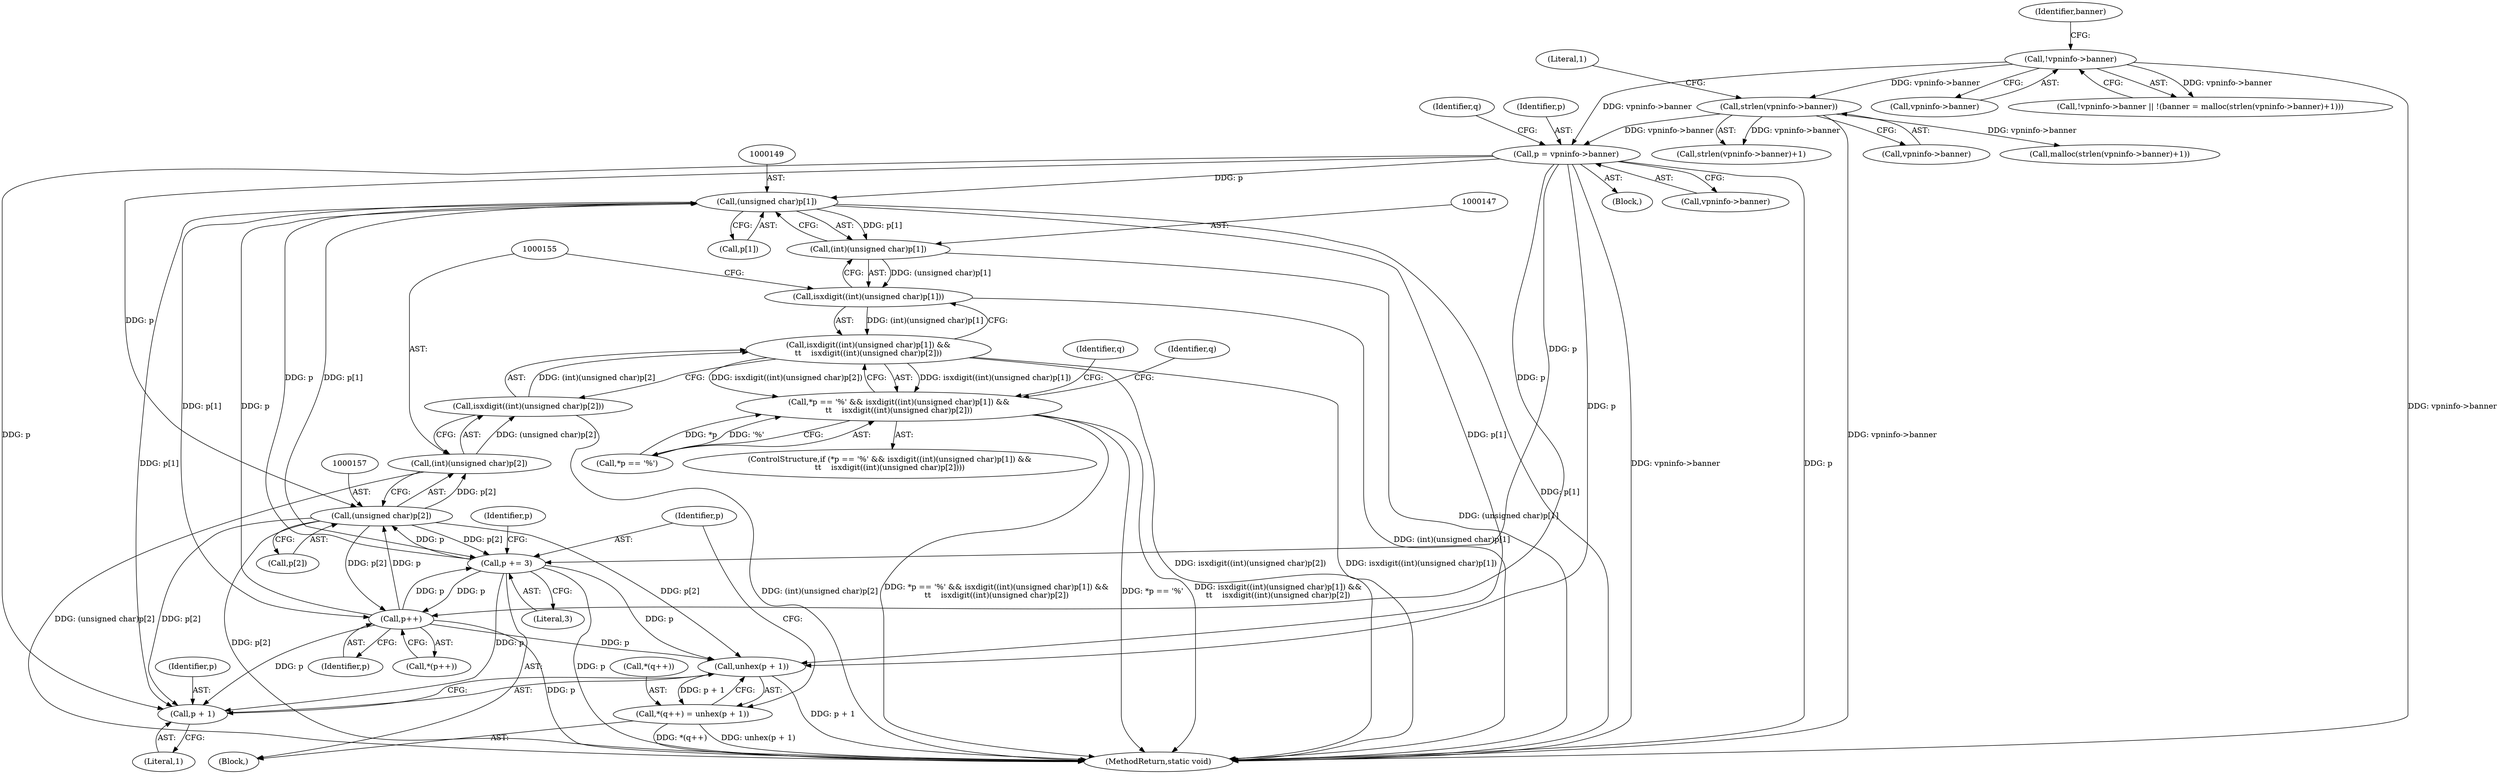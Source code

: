digraph "0_infradead_14cae65318d3ef1f7d449e463b72b6934e82f1c2@pointer" {
"1000126" [label="(Call,p = vpninfo->banner)"];
"1000117" [label="(Call,strlen(vpninfo->banner))"];
"1000108" [label="(Call,!vpninfo->banner)"];
"1000148" [label="(Call,(unsigned char)p[1])"];
"1000146" [label="(Call,(int)(unsigned char)p[1])"];
"1000145" [label="(Call,isxdigit((int)(unsigned char)p[1]))"];
"1000144" [label="(Call,isxdigit((int)(unsigned char)p[1]) &&\n\t\t    isxdigit((int)(unsigned char)p[2]))"];
"1000139" [label="(Call,*p == '%' && isxdigit((int)(unsigned char)p[1]) &&\n\t\t    isxdigit((int)(unsigned char)p[2]))"];
"1000166" [label="(Call,unhex(p + 1))"];
"1000162" [label="(Call,*(q++) = unhex(p + 1))"];
"1000167" [label="(Call,p + 1)"];
"1000170" [label="(Call,p += 3)"];
"1000156" [label="(Call,(unsigned char)p[2])"];
"1000154" [label="(Call,(int)(unsigned char)p[2])"];
"1000153" [label="(Call,isxdigit((int)(unsigned char)p[2]))"];
"1000179" [label="(Call,p++)"];
"1000161" [label="(Block,)"];
"1000138" [label="(ControlStructure,if (*p == '%' && isxdigit((int)(unsigned char)p[1]) &&\n\t\t    isxdigit((int)(unsigned char)p[2])))"];
"1000170" [label="(Call,p += 3)"];
"1000191" [label="(MethodReturn,static void)"];
"1000165" [label="(Identifier,q)"];
"1000153" [label="(Call,isxdigit((int)(unsigned char)p[2]))"];
"1000180" [label="(Identifier,p)"];
"1000163" [label="(Call,*(q++))"];
"1000156" [label="(Call,(unsigned char)p[2])"];
"1000177" [label="(Identifier,q)"];
"1000146" [label="(Call,(int)(unsigned char)p[1])"];
"1000127" [label="(Identifier,p)"];
"1000150" [label="(Call,p[1])"];
"1000179" [label="(Call,p++)"];
"1000144" [label="(Call,isxdigit((int)(unsigned char)p[1]) &&\n\t\t    isxdigit((int)(unsigned char)p[2]))"];
"1000114" [label="(Identifier,banner)"];
"1000136" [label="(Identifier,p)"];
"1000145" [label="(Call,isxdigit((int)(unsigned char)p[1]))"];
"1000158" [label="(Call,p[2])"];
"1000154" [label="(Call,(int)(unsigned char)p[2])"];
"1000167" [label="(Call,p + 1)"];
"1000109" [label="(Call,vpninfo->banner)"];
"1000126" [label="(Call,p = vpninfo->banner)"];
"1000148" [label="(Call,(unsigned char)p[1])"];
"1000162" [label="(Call,*(q++) = unhex(p + 1))"];
"1000178" [label="(Call,*(p++))"];
"1000117" [label="(Call,strlen(vpninfo->banner))"];
"1000107" [label="(Call,!vpninfo->banner || !(banner = malloc(strlen(vpninfo->banner)+1)))"];
"1000169" [label="(Literal,1)"];
"1000108" [label="(Call,!vpninfo->banner)"];
"1000140" [label="(Call,*p == '%')"];
"1000121" [label="(Literal,1)"];
"1000115" [label="(Call,malloc(strlen(vpninfo->banner)+1))"];
"1000132" [label="(Identifier,q)"];
"1000116" [label="(Call,strlen(vpninfo->banner)+1)"];
"1000139" [label="(Call,*p == '%' && isxdigit((int)(unsigned char)p[1]) &&\n\t\t    isxdigit((int)(unsigned char)p[2]))"];
"1000102" [label="(Block,)"];
"1000128" [label="(Call,vpninfo->banner)"];
"1000171" [label="(Identifier,p)"];
"1000168" [label="(Identifier,p)"];
"1000166" [label="(Call,unhex(p + 1))"];
"1000172" [label="(Literal,3)"];
"1000118" [label="(Call,vpninfo->banner)"];
"1000126" -> "1000102"  [label="AST: "];
"1000126" -> "1000128"  [label="CFG: "];
"1000127" -> "1000126"  [label="AST: "];
"1000128" -> "1000126"  [label="AST: "];
"1000132" -> "1000126"  [label="CFG: "];
"1000126" -> "1000191"  [label="DDG: p"];
"1000126" -> "1000191"  [label="DDG: vpninfo->banner"];
"1000117" -> "1000126"  [label="DDG: vpninfo->banner"];
"1000108" -> "1000126"  [label="DDG: vpninfo->banner"];
"1000126" -> "1000148"  [label="DDG: p"];
"1000126" -> "1000156"  [label="DDG: p"];
"1000126" -> "1000166"  [label="DDG: p"];
"1000126" -> "1000167"  [label="DDG: p"];
"1000126" -> "1000170"  [label="DDG: p"];
"1000126" -> "1000179"  [label="DDG: p"];
"1000117" -> "1000116"  [label="AST: "];
"1000117" -> "1000118"  [label="CFG: "];
"1000118" -> "1000117"  [label="AST: "];
"1000121" -> "1000117"  [label="CFG: "];
"1000117" -> "1000191"  [label="DDG: vpninfo->banner"];
"1000117" -> "1000115"  [label="DDG: vpninfo->banner"];
"1000117" -> "1000116"  [label="DDG: vpninfo->banner"];
"1000108" -> "1000117"  [label="DDG: vpninfo->banner"];
"1000108" -> "1000107"  [label="AST: "];
"1000108" -> "1000109"  [label="CFG: "];
"1000109" -> "1000108"  [label="AST: "];
"1000114" -> "1000108"  [label="CFG: "];
"1000107" -> "1000108"  [label="CFG: "];
"1000108" -> "1000191"  [label="DDG: vpninfo->banner"];
"1000108" -> "1000107"  [label="DDG: vpninfo->banner"];
"1000148" -> "1000146"  [label="AST: "];
"1000148" -> "1000150"  [label="CFG: "];
"1000149" -> "1000148"  [label="AST: "];
"1000150" -> "1000148"  [label="AST: "];
"1000146" -> "1000148"  [label="CFG: "];
"1000148" -> "1000191"  [label="DDG: p[1]"];
"1000148" -> "1000146"  [label="DDG: p[1]"];
"1000179" -> "1000148"  [label="DDG: p"];
"1000170" -> "1000148"  [label="DDG: p"];
"1000148" -> "1000166"  [label="DDG: p[1]"];
"1000148" -> "1000167"  [label="DDG: p[1]"];
"1000148" -> "1000170"  [label="DDG: p[1]"];
"1000148" -> "1000179"  [label="DDG: p[1]"];
"1000146" -> "1000145"  [label="AST: "];
"1000147" -> "1000146"  [label="AST: "];
"1000145" -> "1000146"  [label="CFG: "];
"1000146" -> "1000191"  [label="DDG: (unsigned char)p[1]"];
"1000146" -> "1000145"  [label="DDG: (unsigned char)p[1]"];
"1000145" -> "1000144"  [label="AST: "];
"1000155" -> "1000145"  [label="CFG: "];
"1000144" -> "1000145"  [label="CFG: "];
"1000145" -> "1000191"  [label="DDG: (int)(unsigned char)p[1]"];
"1000145" -> "1000144"  [label="DDG: (int)(unsigned char)p[1]"];
"1000144" -> "1000139"  [label="AST: "];
"1000144" -> "1000153"  [label="CFG: "];
"1000153" -> "1000144"  [label="AST: "];
"1000139" -> "1000144"  [label="CFG: "];
"1000144" -> "1000191"  [label="DDG: isxdigit((int)(unsigned char)p[2])"];
"1000144" -> "1000191"  [label="DDG: isxdigit((int)(unsigned char)p[1])"];
"1000144" -> "1000139"  [label="DDG: isxdigit((int)(unsigned char)p[1])"];
"1000144" -> "1000139"  [label="DDG: isxdigit((int)(unsigned char)p[2])"];
"1000153" -> "1000144"  [label="DDG: (int)(unsigned char)p[2]"];
"1000139" -> "1000138"  [label="AST: "];
"1000139" -> "1000140"  [label="CFG: "];
"1000140" -> "1000139"  [label="AST: "];
"1000165" -> "1000139"  [label="CFG: "];
"1000177" -> "1000139"  [label="CFG: "];
"1000139" -> "1000191"  [label="DDG: *p == '%' && isxdigit((int)(unsigned char)p[1]) &&\n\t\t    isxdigit((int)(unsigned char)p[2])"];
"1000139" -> "1000191"  [label="DDG: *p == '%'"];
"1000139" -> "1000191"  [label="DDG: isxdigit((int)(unsigned char)p[1]) &&\n\t\t    isxdigit((int)(unsigned char)p[2])"];
"1000140" -> "1000139"  [label="DDG: *p"];
"1000140" -> "1000139"  [label="DDG: '%'"];
"1000166" -> "1000162"  [label="AST: "];
"1000166" -> "1000167"  [label="CFG: "];
"1000167" -> "1000166"  [label="AST: "];
"1000162" -> "1000166"  [label="CFG: "];
"1000166" -> "1000191"  [label="DDG: p + 1"];
"1000166" -> "1000162"  [label="DDG: p + 1"];
"1000156" -> "1000166"  [label="DDG: p[2]"];
"1000179" -> "1000166"  [label="DDG: p"];
"1000170" -> "1000166"  [label="DDG: p"];
"1000162" -> "1000161"  [label="AST: "];
"1000163" -> "1000162"  [label="AST: "];
"1000171" -> "1000162"  [label="CFG: "];
"1000162" -> "1000191"  [label="DDG: unhex(p + 1)"];
"1000162" -> "1000191"  [label="DDG: *(q++)"];
"1000167" -> "1000169"  [label="CFG: "];
"1000168" -> "1000167"  [label="AST: "];
"1000169" -> "1000167"  [label="AST: "];
"1000156" -> "1000167"  [label="DDG: p[2]"];
"1000179" -> "1000167"  [label="DDG: p"];
"1000170" -> "1000167"  [label="DDG: p"];
"1000170" -> "1000161"  [label="AST: "];
"1000170" -> "1000172"  [label="CFG: "];
"1000171" -> "1000170"  [label="AST: "];
"1000172" -> "1000170"  [label="AST: "];
"1000136" -> "1000170"  [label="CFG: "];
"1000170" -> "1000191"  [label="DDG: p"];
"1000170" -> "1000156"  [label="DDG: p"];
"1000156" -> "1000170"  [label="DDG: p[2]"];
"1000179" -> "1000170"  [label="DDG: p"];
"1000170" -> "1000179"  [label="DDG: p"];
"1000156" -> "1000154"  [label="AST: "];
"1000156" -> "1000158"  [label="CFG: "];
"1000157" -> "1000156"  [label="AST: "];
"1000158" -> "1000156"  [label="AST: "];
"1000154" -> "1000156"  [label="CFG: "];
"1000156" -> "1000191"  [label="DDG: p[2]"];
"1000156" -> "1000154"  [label="DDG: p[2]"];
"1000179" -> "1000156"  [label="DDG: p"];
"1000156" -> "1000179"  [label="DDG: p[2]"];
"1000154" -> "1000153"  [label="AST: "];
"1000155" -> "1000154"  [label="AST: "];
"1000153" -> "1000154"  [label="CFG: "];
"1000154" -> "1000191"  [label="DDG: (unsigned char)p[2]"];
"1000154" -> "1000153"  [label="DDG: (unsigned char)p[2]"];
"1000153" -> "1000191"  [label="DDG: (int)(unsigned char)p[2]"];
"1000179" -> "1000178"  [label="AST: "];
"1000179" -> "1000180"  [label="CFG: "];
"1000180" -> "1000179"  [label="AST: "];
"1000178" -> "1000179"  [label="CFG: "];
"1000179" -> "1000191"  [label="DDG: p"];
}
